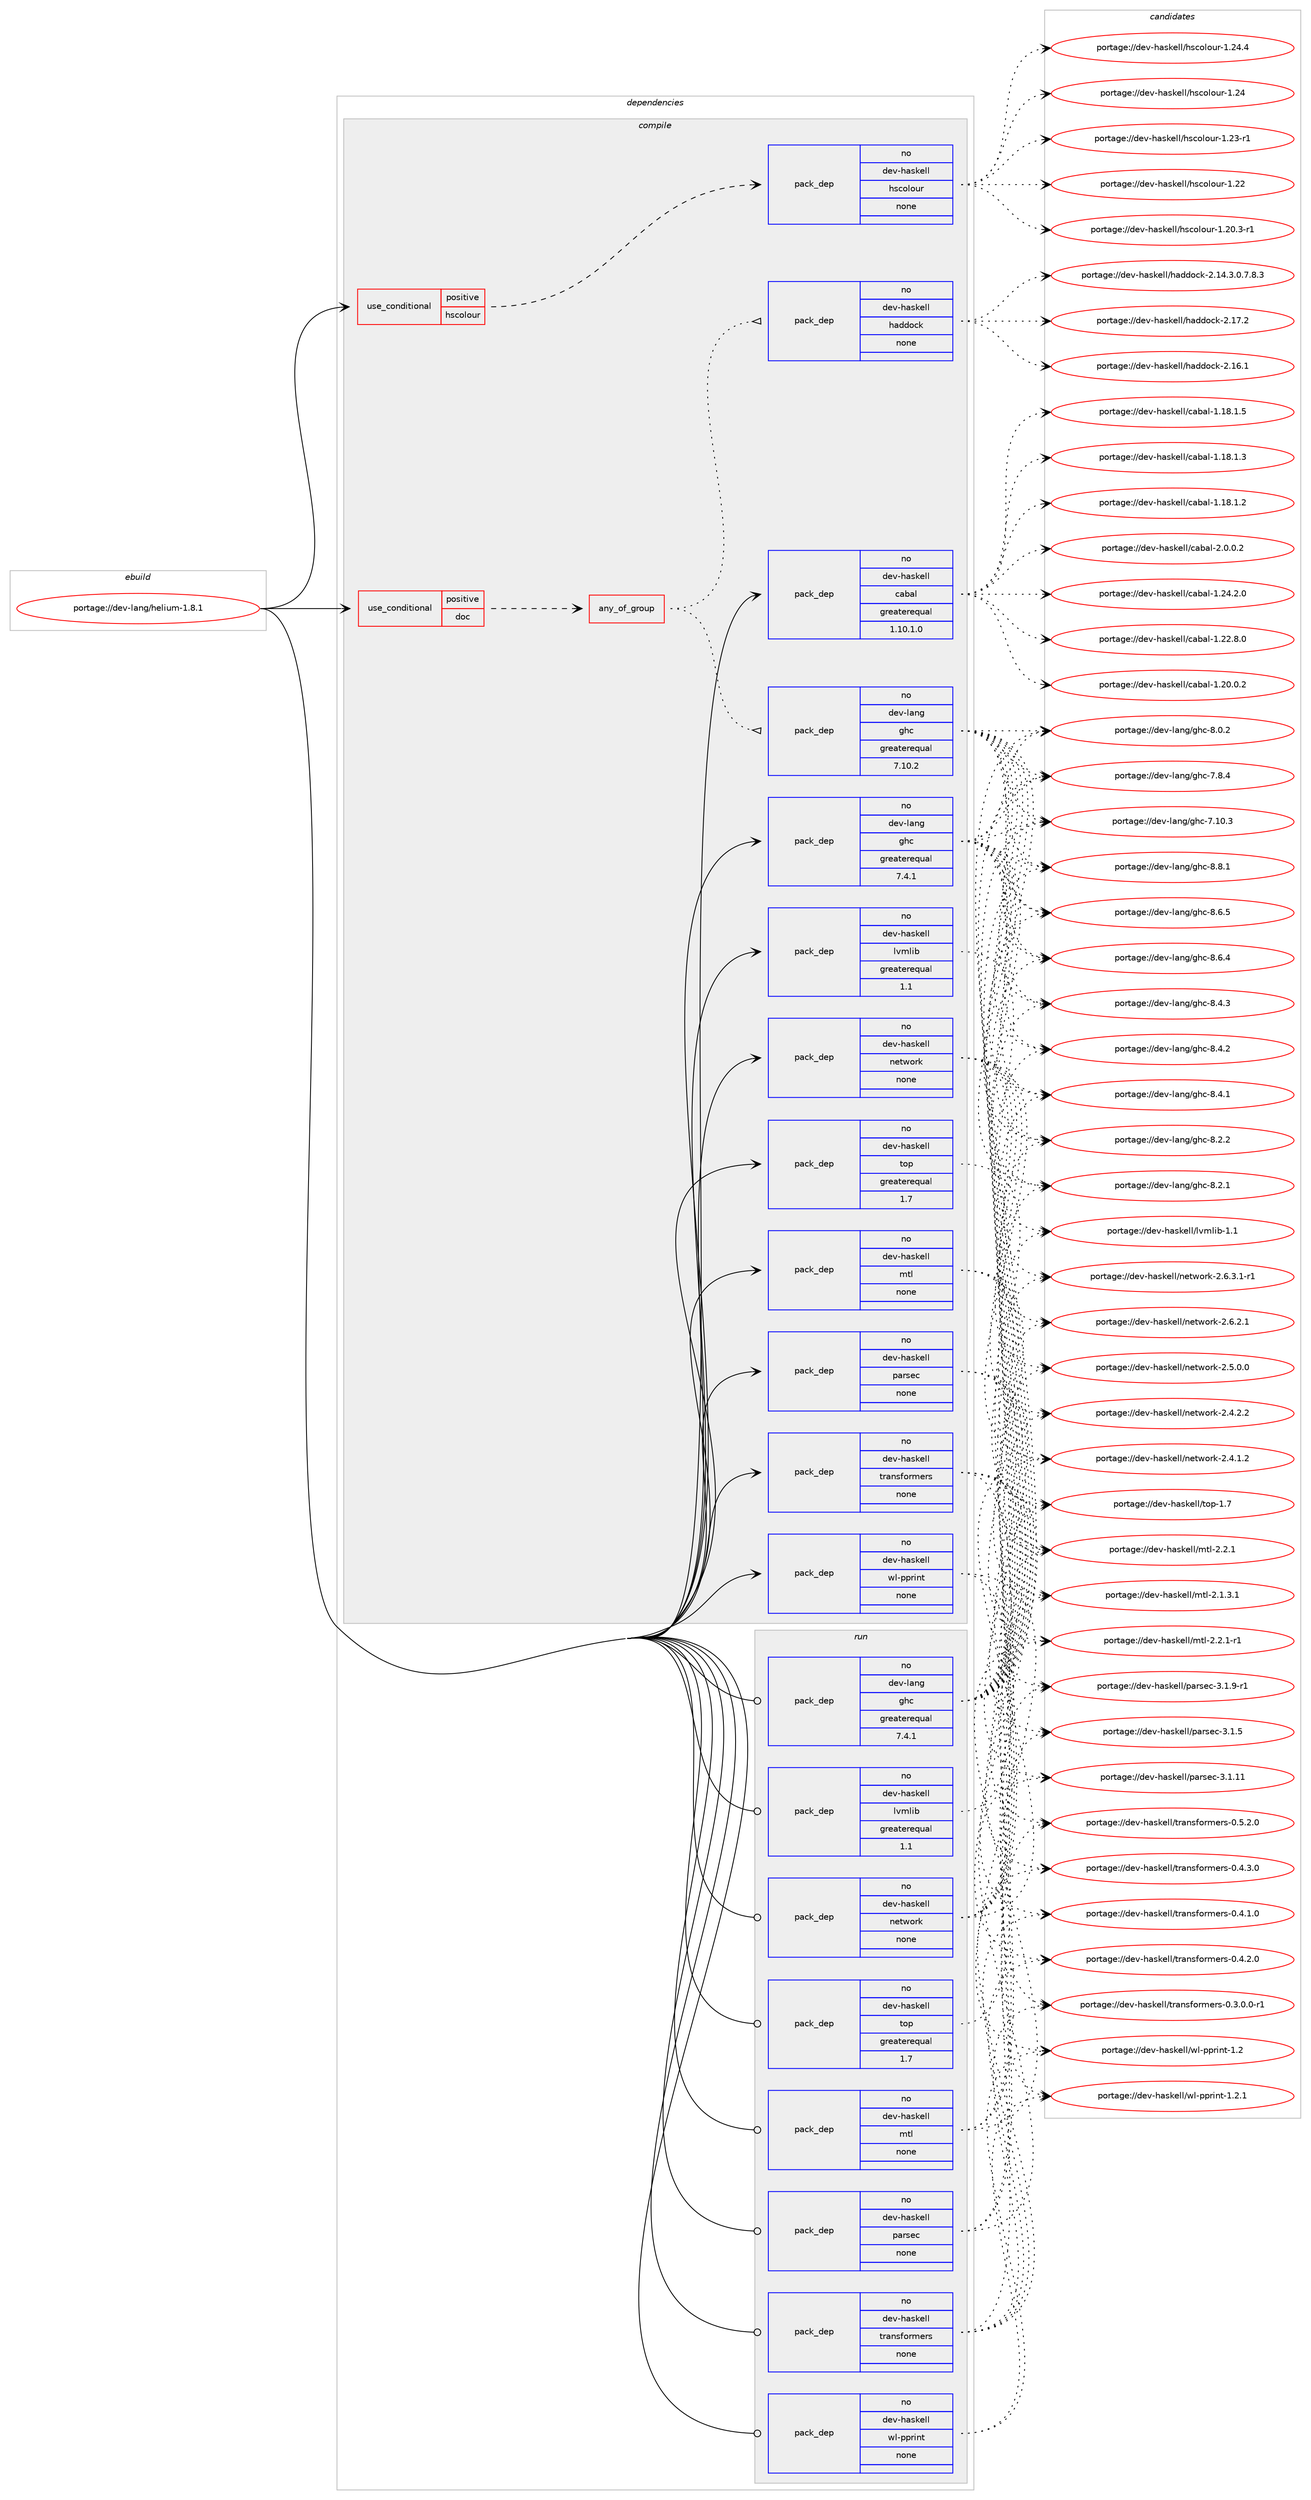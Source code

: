 digraph prolog {

# *************
# Graph options
# *************

newrank=true;
concentrate=true;
compound=true;
graph [rankdir=LR,fontname=Helvetica,fontsize=10,ranksep=1.5];#, ranksep=2.5, nodesep=0.2];
edge  [arrowhead=vee];
node  [fontname=Helvetica,fontsize=10];

# **********
# The ebuild
# **********

subgraph cluster_leftcol {
color=gray;
label=<<i>ebuild</i>>;
id [label="portage://dev-lang/helium-1.8.1", color=red, width=4, href="../dev-lang/helium-1.8.1.svg"];
}

# ****************
# The dependencies
# ****************

subgraph cluster_midcol {
color=gray;
label=<<i>dependencies</i>>;
subgraph cluster_compile {
fillcolor="#eeeeee";
style=filled;
label=<<i>compile</i>>;
subgraph cond128520 {
dependency523264 [label=<<TABLE BORDER="0" CELLBORDER="1" CELLSPACING="0" CELLPADDING="4"><TR><TD ROWSPAN="3" CELLPADDING="10">use_conditional</TD></TR><TR><TD>positive</TD></TR><TR><TD>doc</TD></TR></TABLE>>, shape=none, color=red];
subgraph any5335 {
dependency523265 [label=<<TABLE BORDER="0" CELLBORDER="1" CELLSPACING="0" CELLPADDING="4"><TR><TD CELLPADDING="10">any_of_group</TD></TR></TABLE>>, shape=none, color=red];subgraph pack389172 {
dependency523266 [label=<<TABLE BORDER="0" CELLBORDER="1" CELLSPACING="0" CELLPADDING="4" WIDTH="220"><TR><TD ROWSPAN="6" CELLPADDING="30">pack_dep</TD></TR><TR><TD WIDTH="110">no</TD></TR><TR><TD>dev-haskell</TD></TR><TR><TD>haddock</TD></TR><TR><TD>none</TD></TR><TR><TD></TD></TR></TABLE>>, shape=none, color=blue];
}
dependency523265:e -> dependency523266:w [weight=20,style="dotted",arrowhead="oinv"];
subgraph pack389173 {
dependency523267 [label=<<TABLE BORDER="0" CELLBORDER="1" CELLSPACING="0" CELLPADDING="4" WIDTH="220"><TR><TD ROWSPAN="6" CELLPADDING="30">pack_dep</TD></TR><TR><TD WIDTH="110">no</TD></TR><TR><TD>dev-lang</TD></TR><TR><TD>ghc</TD></TR><TR><TD>greaterequal</TD></TR><TR><TD>7.10.2</TD></TR></TABLE>>, shape=none, color=blue];
}
dependency523265:e -> dependency523267:w [weight=20,style="dotted",arrowhead="oinv"];
}
dependency523264:e -> dependency523265:w [weight=20,style="dashed",arrowhead="vee"];
}
id:e -> dependency523264:w [weight=20,style="solid",arrowhead="vee"];
subgraph cond128521 {
dependency523268 [label=<<TABLE BORDER="0" CELLBORDER="1" CELLSPACING="0" CELLPADDING="4"><TR><TD ROWSPAN="3" CELLPADDING="10">use_conditional</TD></TR><TR><TD>positive</TD></TR><TR><TD>hscolour</TD></TR></TABLE>>, shape=none, color=red];
subgraph pack389174 {
dependency523269 [label=<<TABLE BORDER="0" CELLBORDER="1" CELLSPACING="0" CELLPADDING="4" WIDTH="220"><TR><TD ROWSPAN="6" CELLPADDING="30">pack_dep</TD></TR><TR><TD WIDTH="110">no</TD></TR><TR><TD>dev-haskell</TD></TR><TR><TD>hscolour</TD></TR><TR><TD>none</TD></TR><TR><TD></TD></TR></TABLE>>, shape=none, color=blue];
}
dependency523268:e -> dependency523269:w [weight=20,style="dashed",arrowhead="vee"];
}
id:e -> dependency523268:w [weight=20,style="solid",arrowhead="vee"];
subgraph pack389175 {
dependency523270 [label=<<TABLE BORDER="0" CELLBORDER="1" CELLSPACING="0" CELLPADDING="4" WIDTH="220"><TR><TD ROWSPAN="6" CELLPADDING="30">pack_dep</TD></TR><TR><TD WIDTH="110">no</TD></TR><TR><TD>dev-haskell</TD></TR><TR><TD>cabal</TD></TR><TR><TD>greaterequal</TD></TR><TR><TD>1.10.1.0</TD></TR></TABLE>>, shape=none, color=blue];
}
id:e -> dependency523270:w [weight=20,style="solid",arrowhead="vee"];
subgraph pack389176 {
dependency523271 [label=<<TABLE BORDER="0" CELLBORDER="1" CELLSPACING="0" CELLPADDING="4" WIDTH="220"><TR><TD ROWSPAN="6" CELLPADDING="30">pack_dep</TD></TR><TR><TD WIDTH="110">no</TD></TR><TR><TD>dev-haskell</TD></TR><TR><TD>lvmlib</TD></TR><TR><TD>greaterequal</TD></TR><TR><TD>1.1</TD></TR></TABLE>>, shape=none, color=blue];
}
id:e -> dependency523271:w [weight=20,style="solid",arrowhead="vee"];
subgraph pack389177 {
dependency523272 [label=<<TABLE BORDER="0" CELLBORDER="1" CELLSPACING="0" CELLPADDING="4" WIDTH="220"><TR><TD ROWSPAN="6" CELLPADDING="30">pack_dep</TD></TR><TR><TD WIDTH="110">no</TD></TR><TR><TD>dev-haskell</TD></TR><TR><TD>mtl</TD></TR><TR><TD>none</TD></TR><TR><TD></TD></TR></TABLE>>, shape=none, color=blue];
}
id:e -> dependency523272:w [weight=20,style="solid",arrowhead="vee"];
subgraph pack389178 {
dependency523273 [label=<<TABLE BORDER="0" CELLBORDER="1" CELLSPACING="0" CELLPADDING="4" WIDTH="220"><TR><TD ROWSPAN="6" CELLPADDING="30">pack_dep</TD></TR><TR><TD WIDTH="110">no</TD></TR><TR><TD>dev-haskell</TD></TR><TR><TD>network</TD></TR><TR><TD>none</TD></TR><TR><TD></TD></TR></TABLE>>, shape=none, color=blue];
}
id:e -> dependency523273:w [weight=20,style="solid",arrowhead="vee"];
subgraph pack389179 {
dependency523274 [label=<<TABLE BORDER="0" CELLBORDER="1" CELLSPACING="0" CELLPADDING="4" WIDTH="220"><TR><TD ROWSPAN="6" CELLPADDING="30">pack_dep</TD></TR><TR><TD WIDTH="110">no</TD></TR><TR><TD>dev-haskell</TD></TR><TR><TD>parsec</TD></TR><TR><TD>none</TD></TR><TR><TD></TD></TR></TABLE>>, shape=none, color=blue];
}
id:e -> dependency523274:w [weight=20,style="solid",arrowhead="vee"];
subgraph pack389180 {
dependency523275 [label=<<TABLE BORDER="0" CELLBORDER="1" CELLSPACING="0" CELLPADDING="4" WIDTH="220"><TR><TD ROWSPAN="6" CELLPADDING="30">pack_dep</TD></TR><TR><TD WIDTH="110">no</TD></TR><TR><TD>dev-haskell</TD></TR><TR><TD>top</TD></TR><TR><TD>greaterequal</TD></TR><TR><TD>1.7</TD></TR></TABLE>>, shape=none, color=blue];
}
id:e -> dependency523275:w [weight=20,style="solid",arrowhead="vee"];
subgraph pack389181 {
dependency523276 [label=<<TABLE BORDER="0" CELLBORDER="1" CELLSPACING="0" CELLPADDING="4" WIDTH="220"><TR><TD ROWSPAN="6" CELLPADDING="30">pack_dep</TD></TR><TR><TD WIDTH="110">no</TD></TR><TR><TD>dev-haskell</TD></TR><TR><TD>transformers</TD></TR><TR><TD>none</TD></TR><TR><TD></TD></TR></TABLE>>, shape=none, color=blue];
}
id:e -> dependency523276:w [weight=20,style="solid",arrowhead="vee"];
subgraph pack389182 {
dependency523277 [label=<<TABLE BORDER="0" CELLBORDER="1" CELLSPACING="0" CELLPADDING="4" WIDTH="220"><TR><TD ROWSPAN="6" CELLPADDING="30">pack_dep</TD></TR><TR><TD WIDTH="110">no</TD></TR><TR><TD>dev-haskell</TD></TR><TR><TD>wl-pprint</TD></TR><TR><TD>none</TD></TR><TR><TD></TD></TR></TABLE>>, shape=none, color=blue];
}
id:e -> dependency523277:w [weight=20,style="solid",arrowhead="vee"];
subgraph pack389183 {
dependency523278 [label=<<TABLE BORDER="0" CELLBORDER="1" CELLSPACING="0" CELLPADDING="4" WIDTH="220"><TR><TD ROWSPAN="6" CELLPADDING="30">pack_dep</TD></TR><TR><TD WIDTH="110">no</TD></TR><TR><TD>dev-lang</TD></TR><TR><TD>ghc</TD></TR><TR><TD>greaterequal</TD></TR><TR><TD>7.4.1</TD></TR></TABLE>>, shape=none, color=blue];
}
id:e -> dependency523278:w [weight=20,style="solid",arrowhead="vee"];
}
subgraph cluster_compileandrun {
fillcolor="#eeeeee";
style=filled;
label=<<i>compile and run</i>>;
}
subgraph cluster_run {
fillcolor="#eeeeee";
style=filled;
label=<<i>run</i>>;
subgraph pack389184 {
dependency523279 [label=<<TABLE BORDER="0" CELLBORDER="1" CELLSPACING="0" CELLPADDING="4" WIDTH="220"><TR><TD ROWSPAN="6" CELLPADDING="30">pack_dep</TD></TR><TR><TD WIDTH="110">no</TD></TR><TR><TD>dev-haskell</TD></TR><TR><TD>lvmlib</TD></TR><TR><TD>greaterequal</TD></TR><TR><TD>1.1</TD></TR></TABLE>>, shape=none, color=blue];
}
id:e -> dependency523279:w [weight=20,style="solid",arrowhead="odot"];
subgraph pack389185 {
dependency523280 [label=<<TABLE BORDER="0" CELLBORDER="1" CELLSPACING="0" CELLPADDING="4" WIDTH="220"><TR><TD ROWSPAN="6" CELLPADDING="30">pack_dep</TD></TR><TR><TD WIDTH="110">no</TD></TR><TR><TD>dev-haskell</TD></TR><TR><TD>mtl</TD></TR><TR><TD>none</TD></TR><TR><TD></TD></TR></TABLE>>, shape=none, color=blue];
}
id:e -> dependency523280:w [weight=20,style="solid",arrowhead="odot"];
subgraph pack389186 {
dependency523281 [label=<<TABLE BORDER="0" CELLBORDER="1" CELLSPACING="0" CELLPADDING="4" WIDTH="220"><TR><TD ROWSPAN="6" CELLPADDING="30">pack_dep</TD></TR><TR><TD WIDTH="110">no</TD></TR><TR><TD>dev-haskell</TD></TR><TR><TD>network</TD></TR><TR><TD>none</TD></TR><TR><TD></TD></TR></TABLE>>, shape=none, color=blue];
}
id:e -> dependency523281:w [weight=20,style="solid",arrowhead="odot"];
subgraph pack389187 {
dependency523282 [label=<<TABLE BORDER="0" CELLBORDER="1" CELLSPACING="0" CELLPADDING="4" WIDTH="220"><TR><TD ROWSPAN="6" CELLPADDING="30">pack_dep</TD></TR><TR><TD WIDTH="110">no</TD></TR><TR><TD>dev-haskell</TD></TR><TR><TD>parsec</TD></TR><TR><TD>none</TD></TR><TR><TD></TD></TR></TABLE>>, shape=none, color=blue];
}
id:e -> dependency523282:w [weight=20,style="solid",arrowhead="odot"];
subgraph pack389188 {
dependency523283 [label=<<TABLE BORDER="0" CELLBORDER="1" CELLSPACING="0" CELLPADDING="4" WIDTH="220"><TR><TD ROWSPAN="6" CELLPADDING="30">pack_dep</TD></TR><TR><TD WIDTH="110">no</TD></TR><TR><TD>dev-haskell</TD></TR><TR><TD>top</TD></TR><TR><TD>greaterequal</TD></TR><TR><TD>1.7</TD></TR></TABLE>>, shape=none, color=blue];
}
id:e -> dependency523283:w [weight=20,style="solid",arrowhead="odot"];
subgraph pack389189 {
dependency523284 [label=<<TABLE BORDER="0" CELLBORDER="1" CELLSPACING="0" CELLPADDING="4" WIDTH="220"><TR><TD ROWSPAN="6" CELLPADDING="30">pack_dep</TD></TR><TR><TD WIDTH="110">no</TD></TR><TR><TD>dev-haskell</TD></TR><TR><TD>transformers</TD></TR><TR><TD>none</TD></TR><TR><TD></TD></TR></TABLE>>, shape=none, color=blue];
}
id:e -> dependency523284:w [weight=20,style="solid",arrowhead="odot"];
subgraph pack389190 {
dependency523285 [label=<<TABLE BORDER="0" CELLBORDER="1" CELLSPACING="0" CELLPADDING="4" WIDTH="220"><TR><TD ROWSPAN="6" CELLPADDING="30">pack_dep</TD></TR><TR><TD WIDTH="110">no</TD></TR><TR><TD>dev-haskell</TD></TR><TR><TD>wl-pprint</TD></TR><TR><TD>none</TD></TR><TR><TD></TD></TR></TABLE>>, shape=none, color=blue];
}
id:e -> dependency523285:w [weight=20,style="solid",arrowhead="odot"];
subgraph pack389191 {
dependency523286 [label=<<TABLE BORDER="0" CELLBORDER="1" CELLSPACING="0" CELLPADDING="4" WIDTH="220"><TR><TD ROWSPAN="6" CELLPADDING="30">pack_dep</TD></TR><TR><TD WIDTH="110">no</TD></TR><TR><TD>dev-lang</TD></TR><TR><TD>ghc</TD></TR><TR><TD>greaterequal</TD></TR><TR><TD>7.4.1</TD></TR></TABLE>>, shape=none, color=blue];
}
id:e -> dependency523286:w [weight=20,style="solid",arrowhead="odot"];
}
}

# **************
# The candidates
# **************

subgraph cluster_choices {
rank=same;
color=gray;
label=<<i>candidates</i>>;

subgraph choice389172 {
color=black;
nodesep=1;
choice100101118451049711510710110810847104971001001119910745504649554650 [label="portage://dev-haskell/haddock-2.17.2", color=red, width=4,href="../dev-haskell/haddock-2.17.2.svg"];
choice100101118451049711510710110810847104971001001119910745504649544649 [label="portage://dev-haskell/haddock-2.16.1", color=red, width=4,href="../dev-haskell/haddock-2.16.1.svg"];
choice1001011184510497115107101108108471049710010011199107455046495246514648465546564651 [label="portage://dev-haskell/haddock-2.14.3.0.7.8.3", color=red, width=4,href="../dev-haskell/haddock-2.14.3.0.7.8.3.svg"];
dependency523266:e -> choice100101118451049711510710110810847104971001001119910745504649554650:w [style=dotted,weight="100"];
dependency523266:e -> choice100101118451049711510710110810847104971001001119910745504649544649:w [style=dotted,weight="100"];
dependency523266:e -> choice1001011184510497115107101108108471049710010011199107455046495246514648465546564651:w [style=dotted,weight="100"];
}
subgraph choice389173 {
color=black;
nodesep=1;
choice10010111845108971101034710310499455646564649 [label="portage://dev-lang/ghc-8.8.1", color=red, width=4,href="../dev-lang/ghc-8.8.1.svg"];
choice10010111845108971101034710310499455646544653 [label="portage://dev-lang/ghc-8.6.5", color=red, width=4,href="../dev-lang/ghc-8.6.5.svg"];
choice10010111845108971101034710310499455646544652 [label="portage://dev-lang/ghc-8.6.4", color=red, width=4,href="../dev-lang/ghc-8.6.4.svg"];
choice10010111845108971101034710310499455646524651 [label="portage://dev-lang/ghc-8.4.3", color=red, width=4,href="../dev-lang/ghc-8.4.3.svg"];
choice10010111845108971101034710310499455646524650 [label="portage://dev-lang/ghc-8.4.2", color=red, width=4,href="../dev-lang/ghc-8.4.2.svg"];
choice10010111845108971101034710310499455646524649 [label="portage://dev-lang/ghc-8.4.1", color=red, width=4,href="../dev-lang/ghc-8.4.1.svg"];
choice10010111845108971101034710310499455646504650 [label="portage://dev-lang/ghc-8.2.2", color=red, width=4,href="../dev-lang/ghc-8.2.2.svg"];
choice10010111845108971101034710310499455646504649 [label="portage://dev-lang/ghc-8.2.1", color=red, width=4,href="../dev-lang/ghc-8.2.1.svg"];
choice10010111845108971101034710310499455646484650 [label="portage://dev-lang/ghc-8.0.2", color=red, width=4,href="../dev-lang/ghc-8.0.2.svg"];
choice10010111845108971101034710310499455546564652 [label="portage://dev-lang/ghc-7.8.4", color=red, width=4,href="../dev-lang/ghc-7.8.4.svg"];
choice1001011184510897110103471031049945554649484651 [label="portage://dev-lang/ghc-7.10.3", color=red, width=4,href="../dev-lang/ghc-7.10.3.svg"];
dependency523267:e -> choice10010111845108971101034710310499455646564649:w [style=dotted,weight="100"];
dependency523267:e -> choice10010111845108971101034710310499455646544653:w [style=dotted,weight="100"];
dependency523267:e -> choice10010111845108971101034710310499455646544652:w [style=dotted,weight="100"];
dependency523267:e -> choice10010111845108971101034710310499455646524651:w [style=dotted,weight="100"];
dependency523267:e -> choice10010111845108971101034710310499455646524650:w [style=dotted,weight="100"];
dependency523267:e -> choice10010111845108971101034710310499455646524649:w [style=dotted,weight="100"];
dependency523267:e -> choice10010111845108971101034710310499455646504650:w [style=dotted,weight="100"];
dependency523267:e -> choice10010111845108971101034710310499455646504649:w [style=dotted,weight="100"];
dependency523267:e -> choice10010111845108971101034710310499455646484650:w [style=dotted,weight="100"];
dependency523267:e -> choice10010111845108971101034710310499455546564652:w [style=dotted,weight="100"];
dependency523267:e -> choice1001011184510897110103471031049945554649484651:w [style=dotted,weight="100"];
}
subgraph choice389174 {
color=black;
nodesep=1;
choice1001011184510497115107101108108471041159911110811111711445494650524652 [label="portage://dev-haskell/hscolour-1.24.4", color=red, width=4,href="../dev-haskell/hscolour-1.24.4.svg"];
choice100101118451049711510710110810847104115991111081111171144549465052 [label="portage://dev-haskell/hscolour-1.24", color=red, width=4,href="../dev-haskell/hscolour-1.24.svg"];
choice1001011184510497115107101108108471041159911110811111711445494650514511449 [label="portage://dev-haskell/hscolour-1.23-r1", color=red, width=4,href="../dev-haskell/hscolour-1.23-r1.svg"];
choice100101118451049711510710110810847104115991111081111171144549465050 [label="portage://dev-haskell/hscolour-1.22", color=red, width=4,href="../dev-haskell/hscolour-1.22.svg"];
choice10010111845104971151071011081084710411599111108111117114454946504846514511449 [label="portage://dev-haskell/hscolour-1.20.3-r1", color=red, width=4,href="../dev-haskell/hscolour-1.20.3-r1.svg"];
dependency523269:e -> choice1001011184510497115107101108108471041159911110811111711445494650524652:w [style=dotted,weight="100"];
dependency523269:e -> choice100101118451049711510710110810847104115991111081111171144549465052:w [style=dotted,weight="100"];
dependency523269:e -> choice1001011184510497115107101108108471041159911110811111711445494650514511449:w [style=dotted,weight="100"];
dependency523269:e -> choice100101118451049711510710110810847104115991111081111171144549465050:w [style=dotted,weight="100"];
dependency523269:e -> choice10010111845104971151071011081084710411599111108111117114454946504846514511449:w [style=dotted,weight="100"];
}
subgraph choice389175 {
color=black;
nodesep=1;
choice100101118451049711510710110810847999798971084550464846484650 [label="portage://dev-haskell/cabal-2.0.0.2", color=red, width=4,href="../dev-haskell/cabal-2.0.0.2.svg"];
choice10010111845104971151071011081084799979897108454946505246504648 [label="portage://dev-haskell/cabal-1.24.2.0", color=red, width=4,href="../dev-haskell/cabal-1.24.2.0.svg"];
choice10010111845104971151071011081084799979897108454946505046564648 [label="portage://dev-haskell/cabal-1.22.8.0", color=red, width=4,href="../dev-haskell/cabal-1.22.8.0.svg"];
choice10010111845104971151071011081084799979897108454946504846484650 [label="portage://dev-haskell/cabal-1.20.0.2", color=red, width=4,href="../dev-haskell/cabal-1.20.0.2.svg"];
choice10010111845104971151071011081084799979897108454946495646494653 [label="portage://dev-haskell/cabal-1.18.1.5", color=red, width=4,href="../dev-haskell/cabal-1.18.1.5.svg"];
choice10010111845104971151071011081084799979897108454946495646494651 [label="portage://dev-haskell/cabal-1.18.1.3", color=red, width=4,href="../dev-haskell/cabal-1.18.1.3.svg"];
choice10010111845104971151071011081084799979897108454946495646494650 [label="portage://dev-haskell/cabal-1.18.1.2", color=red, width=4,href="../dev-haskell/cabal-1.18.1.2.svg"];
dependency523270:e -> choice100101118451049711510710110810847999798971084550464846484650:w [style=dotted,weight="100"];
dependency523270:e -> choice10010111845104971151071011081084799979897108454946505246504648:w [style=dotted,weight="100"];
dependency523270:e -> choice10010111845104971151071011081084799979897108454946505046564648:w [style=dotted,weight="100"];
dependency523270:e -> choice10010111845104971151071011081084799979897108454946504846484650:w [style=dotted,weight="100"];
dependency523270:e -> choice10010111845104971151071011081084799979897108454946495646494653:w [style=dotted,weight="100"];
dependency523270:e -> choice10010111845104971151071011081084799979897108454946495646494651:w [style=dotted,weight="100"];
dependency523270:e -> choice10010111845104971151071011081084799979897108454946495646494650:w [style=dotted,weight="100"];
}
subgraph choice389176 {
color=black;
nodesep=1;
choice1001011184510497115107101108108471081181091081059845494649 [label="portage://dev-haskell/lvmlib-1.1", color=red, width=4,href="../dev-haskell/lvmlib-1.1.svg"];
dependency523271:e -> choice1001011184510497115107101108108471081181091081059845494649:w [style=dotted,weight="100"];
}
subgraph choice389177 {
color=black;
nodesep=1;
choice1001011184510497115107101108108471091161084550465046494511449 [label="portage://dev-haskell/mtl-2.2.1-r1", color=red, width=4,href="../dev-haskell/mtl-2.2.1-r1.svg"];
choice100101118451049711510710110810847109116108455046504649 [label="portage://dev-haskell/mtl-2.2.1", color=red, width=4,href="../dev-haskell/mtl-2.2.1.svg"];
choice1001011184510497115107101108108471091161084550464946514649 [label="portage://dev-haskell/mtl-2.1.3.1", color=red, width=4,href="../dev-haskell/mtl-2.1.3.1.svg"];
dependency523272:e -> choice1001011184510497115107101108108471091161084550465046494511449:w [style=dotted,weight="100"];
dependency523272:e -> choice100101118451049711510710110810847109116108455046504649:w [style=dotted,weight="100"];
dependency523272:e -> choice1001011184510497115107101108108471091161084550464946514649:w [style=dotted,weight="100"];
}
subgraph choice389178 {
color=black;
nodesep=1;
choice10010111845104971151071011081084711010111611911111410745504654465146494511449 [label="portage://dev-haskell/network-2.6.3.1-r1", color=red, width=4,href="../dev-haskell/network-2.6.3.1-r1.svg"];
choice1001011184510497115107101108108471101011161191111141074550465446504649 [label="portage://dev-haskell/network-2.6.2.1", color=red, width=4,href="../dev-haskell/network-2.6.2.1.svg"];
choice1001011184510497115107101108108471101011161191111141074550465346484648 [label="portage://dev-haskell/network-2.5.0.0", color=red, width=4,href="../dev-haskell/network-2.5.0.0.svg"];
choice1001011184510497115107101108108471101011161191111141074550465246504650 [label="portage://dev-haskell/network-2.4.2.2", color=red, width=4,href="../dev-haskell/network-2.4.2.2.svg"];
choice1001011184510497115107101108108471101011161191111141074550465246494650 [label="portage://dev-haskell/network-2.4.1.2", color=red, width=4,href="../dev-haskell/network-2.4.1.2.svg"];
dependency523273:e -> choice10010111845104971151071011081084711010111611911111410745504654465146494511449:w [style=dotted,weight="100"];
dependency523273:e -> choice1001011184510497115107101108108471101011161191111141074550465446504649:w [style=dotted,weight="100"];
dependency523273:e -> choice1001011184510497115107101108108471101011161191111141074550465346484648:w [style=dotted,weight="100"];
dependency523273:e -> choice1001011184510497115107101108108471101011161191111141074550465246504650:w [style=dotted,weight="100"];
dependency523273:e -> choice1001011184510497115107101108108471101011161191111141074550465246494650:w [style=dotted,weight="100"];
}
subgraph choice389179 {
color=black;
nodesep=1;
choice10010111845104971151071011081084711297114115101994551464946574511449 [label="portage://dev-haskell/parsec-3.1.9-r1", color=red, width=4,href="../dev-haskell/parsec-3.1.9-r1.svg"];
choice1001011184510497115107101108108471129711411510199455146494653 [label="portage://dev-haskell/parsec-3.1.5", color=red, width=4,href="../dev-haskell/parsec-3.1.5.svg"];
choice100101118451049711510710110810847112971141151019945514649464949 [label="portage://dev-haskell/parsec-3.1.11", color=red, width=4,href="../dev-haskell/parsec-3.1.11.svg"];
dependency523274:e -> choice10010111845104971151071011081084711297114115101994551464946574511449:w [style=dotted,weight="100"];
dependency523274:e -> choice1001011184510497115107101108108471129711411510199455146494653:w [style=dotted,weight="100"];
dependency523274:e -> choice100101118451049711510710110810847112971141151019945514649464949:w [style=dotted,weight="100"];
}
subgraph choice389180 {
color=black;
nodesep=1;
choice10010111845104971151071011081084711611111245494655 [label="portage://dev-haskell/top-1.7", color=red, width=4,href="../dev-haskell/top-1.7.svg"];
dependency523275:e -> choice10010111845104971151071011081084711611111245494655:w [style=dotted,weight="100"];
}
subgraph choice389181 {
color=black;
nodesep=1;
choice100101118451049711510710110810847116114971101151021111141091011141154548465346504648 [label="portage://dev-haskell/transformers-0.5.2.0", color=red, width=4,href="../dev-haskell/transformers-0.5.2.0.svg"];
choice100101118451049711510710110810847116114971101151021111141091011141154548465246514648 [label="portage://dev-haskell/transformers-0.4.3.0", color=red, width=4,href="../dev-haskell/transformers-0.4.3.0.svg"];
choice100101118451049711510710110810847116114971101151021111141091011141154548465246504648 [label="portage://dev-haskell/transformers-0.4.2.0", color=red, width=4,href="../dev-haskell/transformers-0.4.2.0.svg"];
choice100101118451049711510710110810847116114971101151021111141091011141154548465246494648 [label="portage://dev-haskell/transformers-0.4.1.0", color=red, width=4,href="../dev-haskell/transformers-0.4.1.0.svg"];
choice1001011184510497115107101108108471161149711011510211111410910111411545484651464846484511449 [label="portage://dev-haskell/transformers-0.3.0.0-r1", color=red, width=4,href="../dev-haskell/transformers-0.3.0.0-r1.svg"];
dependency523276:e -> choice100101118451049711510710110810847116114971101151021111141091011141154548465346504648:w [style=dotted,weight="100"];
dependency523276:e -> choice100101118451049711510710110810847116114971101151021111141091011141154548465246514648:w [style=dotted,weight="100"];
dependency523276:e -> choice100101118451049711510710110810847116114971101151021111141091011141154548465246504648:w [style=dotted,weight="100"];
dependency523276:e -> choice100101118451049711510710110810847116114971101151021111141091011141154548465246494648:w [style=dotted,weight="100"];
dependency523276:e -> choice1001011184510497115107101108108471161149711011510211111410910111411545484651464846484511449:w [style=dotted,weight="100"];
}
subgraph choice389182 {
color=black;
nodesep=1;
choice10010111845104971151071011081084711910845112112114105110116454946504649 [label="portage://dev-haskell/wl-pprint-1.2.1", color=red, width=4,href="../dev-haskell/wl-pprint-1.2.1.svg"];
choice1001011184510497115107101108108471191084511211211410511011645494650 [label="portage://dev-haskell/wl-pprint-1.2", color=red, width=4,href="../dev-haskell/wl-pprint-1.2.svg"];
dependency523277:e -> choice10010111845104971151071011081084711910845112112114105110116454946504649:w [style=dotted,weight="100"];
dependency523277:e -> choice1001011184510497115107101108108471191084511211211410511011645494650:w [style=dotted,weight="100"];
}
subgraph choice389183 {
color=black;
nodesep=1;
choice10010111845108971101034710310499455646564649 [label="portage://dev-lang/ghc-8.8.1", color=red, width=4,href="../dev-lang/ghc-8.8.1.svg"];
choice10010111845108971101034710310499455646544653 [label="portage://dev-lang/ghc-8.6.5", color=red, width=4,href="../dev-lang/ghc-8.6.5.svg"];
choice10010111845108971101034710310499455646544652 [label="portage://dev-lang/ghc-8.6.4", color=red, width=4,href="../dev-lang/ghc-8.6.4.svg"];
choice10010111845108971101034710310499455646524651 [label="portage://dev-lang/ghc-8.4.3", color=red, width=4,href="../dev-lang/ghc-8.4.3.svg"];
choice10010111845108971101034710310499455646524650 [label="portage://dev-lang/ghc-8.4.2", color=red, width=4,href="../dev-lang/ghc-8.4.2.svg"];
choice10010111845108971101034710310499455646524649 [label="portage://dev-lang/ghc-8.4.1", color=red, width=4,href="../dev-lang/ghc-8.4.1.svg"];
choice10010111845108971101034710310499455646504650 [label="portage://dev-lang/ghc-8.2.2", color=red, width=4,href="../dev-lang/ghc-8.2.2.svg"];
choice10010111845108971101034710310499455646504649 [label="portage://dev-lang/ghc-8.2.1", color=red, width=4,href="../dev-lang/ghc-8.2.1.svg"];
choice10010111845108971101034710310499455646484650 [label="portage://dev-lang/ghc-8.0.2", color=red, width=4,href="../dev-lang/ghc-8.0.2.svg"];
choice10010111845108971101034710310499455546564652 [label="portage://dev-lang/ghc-7.8.4", color=red, width=4,href="../dev-lang/ghc-7.8.4.svg"];
choice1001011184510897110103471031049945554649484651 [label="portage://dev-lang/ghc-7.10.3", color=red, width=4,href="../dev-lang/ghc-7.10.3.svg"];
dependency523278:e -> choice10010111845108971101034710310499455646564649:w [style=dotted,weight="100"];
dependency523278:e -> choice10010111845108971101034710310499455646544653:w [style=dotted,weight="100"];
dependency523278:e -> choice10010111845108971101034710310499455646544652:w [style=dotted,weight="100"];
dependency523278:e -> choice10010111845108971101034710310499455646524651:w [style=dotted,weight="100"];
dependency523278:e -> choice10010111845108971101034710310499455646524650:w [style=dotted,weight="100"];
dependency523278:e -> choice10010111845108971101034710310499455646524649:w [style=dotted,weight="100"];
dependency523278:e -> choice10010111845108971101034710310499455646504650:w [style=dotted,weight="100"];
dependency523278:e -> choice10010111845108971101034710310499455646504649:w [style=dotted,weight="100"];
dependency523278:e -> choice10010111845108971101034710310499455646484650:w [style=dotted,weight="100"];
dependency523278:e -> choice10010111845108971101034710310499455546564652:w [style=dotted,weight="100"];
dependency523278:e -> choice1001011184510897110103471031049945554649484651:w [style=dotted,weight="100"];
}
subgraph choice389184 {
color=black;
nodesep=1;
choice1001011184510497115107101108108471081181091081059845494649 [label="portage://dev-haskell/lvmlib-1.1", color=red, width=4,href="../dev-haskell/lvmlib-1.1.svg"];
dependency523279:e -> choice1001011184510497115107101108108471081181091081059845494649:w [style=dotted,weight="100"];
}
subgraph choice389185 {
color=black;
nodesep=1;
choice1001011184510497115107101108108471091161084550465046494511449 [label="portage://dev-haskell/mtl-2.2.1-r1", color=red, width=4,href="../dev-haskell/mtl-2.2.1-r1.svg"];
choice100101118451049711510710110810847109116108455046504649 [label="portage://dev-haskell/mtl-2.2.1", color=red, width=4,href="../dev-haskell/mtl-2.2.1.svg"];
choice1001011184510497115107101108108471091161084550464946514649 [label="portage://dev-haskell/mtl-2.1.3.1", color=red, width=4,href="../dev-haskell/mtl-2.1.3.1.svg"];
dependency523280:e -> choice1001011184510497115107101108108471091161084550465046494511449:w [style=dotted,weight="100"];
dependency523280:e -> choice100101118451049711510710110810847109116108455046504649:w [style=dotted,weight="100"];
dependency523280:e -> choice1001011184510497115107101108108471091161084550464946514649:w [style=dotted,weight="100"];
}
subgraph choice389186 {
color=black;
nodesep=1;
choice10010111845104971151071011081084711010111611911111410745504654465146494511449 [label="portage://dev-haskell/network-2.6.3.1-r1", color=red, width=4,href="../dev-haskell/network-2.6.3.1-r1.svg"];
choice1001011184510497115107101108108471101011161191111141074550465446504649 [label="portage://dev-haskell/network-2.6.2.1", color=red, width=4,href="../dev-haskell/network-2.6.2.1.svg"];
choice1001011184510497115107101108108471101011161191111141074550465346484648 [label="portage://dev-haskell/network-2.5.0.0", color=red, width=4,href="../dev-haskell/network-2.5.0.0.svg"];
choice1001011184510497115107101108108471101011161191111141074550465246504650 [label="portage://dev-haskell/network-2.4.2.2", color=red, width=4,href="../dev-haskell/network-2.4.2.2.svg"];
choice1001011184510497115107101108108471101011161191111141074550465246494650 [label="portage://dev-haskell/network-2.4.1.2", color=red, width=4,href="../dev-haskell/network-2.4.1.2.svg"];
dependency523281:e -> choice10010111845104971151071011081084711010111611911111410745504654465146494511449:w [style=dotted,weight="100"];
dependency523281:e -> choice1001011184510497115107101108108471101011161191111141074550465446504649:w [style=dotted,weight="100"];
dependency523281:e -> choice1001011184510497115107101108108471101011161191111141074550465346484648:w [style=dotted,weight="100"];
dependency523281:e -> choice1001011184510497115107101108108471101011161191111141074550465246504650:w [style=dotted,weight="100"];
dependency523281:e -> choice1001011184510497115107101108108471101011161191111141074550465246494650:w [style=dotted,weight="100"];
}
subgraph choice389187 {
color=black;
nodesep=1;
choice10010111845104971151071011081084711297114115101994551464946574511449 [label="portage://dev-haskell/parsec-3.1.9-r1", color=red, width=4,href="../dev-haskell/parsec-3.1.9-r1.svg"];
choice1001011184510497115107101108108471129711411510199455146494653 [label="portage://dev-haskell/parsec-3.1.5", color=red, width=4,href="../dev-haskell/parsec-3.1.5.svg"];
choice100101118451049711510710110810847112971141151019945514649464949 [label="portage://dev-haskell/parsec-3.1.11", color=red, width=4,href="../dev-haskell/parsec-3.1.11.svg"];
dependency523282:e -> choice10010111845104971151071011081084711297114115101994551464946574511449:w [style=dotted,weight="100"];
dependency523282:e -> choice1001011184510497115107101108108471129711411510199455146494653:w [style=dotted,weight="100"];
dependency523282:e -> choice100101118451049711510710110810847112971141151019945514649464949:w [style=dotted,weight="100"];
}
subgraph choice389188 {
color=black;
nodesep=1;
choice10010111845104971151071011081084711611111245494655 [label="portage://dev-haskell/top-1.7", color=red, width=4,href="../dev-haskell/top-1.7.svg"];
dependency523283:e -> choice10010111845104971151071011081084711611111245494655:w [style=dotted,weight="100"];
}
subgraph choice389189 {
color=black;
nodesep=1;
choice100101118451049711510710110810847116114971101151021111141091011141154548465346504648 [label="portage://dev-haskell/transformers-0.5.2.0", color=red, width=4,href="../dev-haskell/transformers-0.5.2.0.svg"];
choice100101118451049711510710110810847116114971101151021111141091011141154548465246514648 [label="portage://dev-haskell/transformers-0.4.3.0", color=red, width=4,href="../dev-haskell/transformers-0.4.3.0.svg"];
choice100101118451049711510710110810847116114971101151021111141091011141154548465246504648 [label="portage://dev-haskell/transformers-0.4.2.0", color=red, width=4,href="../dev-haskell/transformers-0.4.2.0.svg"];
choice100101118451049711510710110810847116114971101151021111141091011141154548465246494648 [label="portage://dev-haskell/transformers-0.4.1.0", color=red, width=4,href="../dev-haskell/transformers-0.4.1.0.svg"];
choice1001011184510497115107101108108471161149711011510211111410910111411545484651464846484511449 [label="portage://dev-haskell/transformers-0.3.0.0-r1", color=red, width=4,href="../dev-haskell/transformers-0.3.0.0-r1.svg"];
dependency523284:e -> choice100101118451049711510710110810847116114971101151021111141091011141154548465346504648:w [style=dotted,weight="100"];
dependency523284:e -> choice100101118451049711510710110810847116114971101151021111141091011141154548465246514648:w [style=dotted,weight="100"];
dependency523284:e -> choice100101118451049711510710110810847116114971101151021111141091011141154548465246504648:w [style=dotted,weight="100"];
dependency523284:e -> choice100101118451049711510710110810847116114971101151021111141091011141154548465246494648:w [style=dotted,weight="100"];
dependency523284:e -> choice1001011184510497115107101108108471161149711011510211111410910111411545484651464846484511449:w [style=dotted,weight="100"];
}
subgraph choice389190 {
color=black;
nodesep=1;
choice10010111845104971151071011081084711910845112112114105110116454946504649 [label="portage://dev-haskell/wl-pprint-1.2.1", color=red, width=4,href="../dev-haskell/wl-pprint-1.2.1.svg"];
choice1001011184510497115107101108108471191084511211211410511011645494650 [label="portage://dev-haskell/wl-pprint-1.2", color=red, width=4,href="../dev-haskell/wl-pprint-1.2.svg"];
dependency523285:e -> choice10010111845104971151071011081084711910845112112114105110116454946504649:w [style=dotted,weight="100"];
dependency523285:e -> choice1001011184510497115107101108108471191084511211211410511011645494650:w [style=dotted,weight="100"];
}
subgraph choice389191 {
color=black;
nodesep=1;
choice10010111845108971101034710310499455646564649 [label="portage://dev-lang/ghc-8.8.1", color=red, width=4,href="../dev-lang/ghc-8.8.1.svg"];
choice10010111845108971101034710310499455646544653 [label="portage://dev-lang/ghc-8.6.5", color=red, width=4,href="../dev-lang/ghc-8.6.5.svg"];
choice10010111845108971101034710310499455646544652 [label="portage://dev-lang/ghc-8.6.4", color=red, width=4,href="../dev-lang/ghc-8.6.4.svg"];
choice10010111845108971101034710310499455646524651 [label="portage://dev-lang/ghc-8.4.3", color=red, width=4,href="../dev-lang/ghc-8.4.3.svg"];
choice10010111845108971101034710310499455646524650 [label="portage://dev-lang/ghc-8.4.2", color=red, width=4,href="../dev-lang/ghc-8.4.2.svg"];
choice10010111845108971101034710310499455646524649 [label="portage://dev-lang/ghc-8.4.1", color=red, width=4,href="../dev-lang/ghc-8.4.1.svg"];
choice10010111845108971101034710310499455646504650 [label="portage://dev-lang/ghc-8.2.2", color=red, width=4,href="../dev-lang/ghc-8.2.2.svg"];
choice10010111845108971101034710310499455646504649 [label="portage://dev-lang/ghc-8.2.1", color=red, width=4,href="../dev-lang/ghc-8.2.1.svg"];
choice10010111845108971101034710310499455646484650 [label="portage://dev-lang/ghc-8.0.2", color=red, width=4,href="../dev-lang/ghc-8.0.2.svg"];
choice10010111845108971101034710310499455546564652 [label="portage://dev-lang/ghc-7.8.4", color=red, width=4,href="../dev-lang/ghc-7.8.4.svg"];
choice1001011184510897110103471031049945554649484651 [label="portage://dev-lang/ghc-7.10.3", color=red, width=4,href="../dev-lang/ghc-7.10.3.svg"];
dependency523286:e -> choice10010111845108971101034710310499455646564649:w [style=dotted,weight="100"];
dependency523286:e -> choice10010111845108971101034710310499455646544653:w [style=dotted,weight="100"];
dependency523286:e -> choice10010111845108971101034710310499455646544652:w [style=dotted,weight="100"];
dependency523286:e -> choice10010111845108971101034710310499455646524651:w [style=dotted,weight="100"];
dependency523286:e -> choice10010111845108971101034710310499455646524650:w [style=dotted,weight="100"];
dependency523286:e -> choice10010111845108971101034710310499455646524649:w [style=dotted,weight="100"];
dependency523286:e -> choice10010111845108971101034710310499455646504650:w [style=dotted,weight="100"];
dependency523286:e -> choice10010111845108971101034710310499455646504649:w [style=dotted,weight="100"];
dependency523286:e -> choice10010111845108971101034710310499455646484650:w [style=dotted,weight="100"];
dependency523286:e -> choice10010111845108971101034710310499455546564652:w [style=dotted,weight="100"];
dependency523286:e -> choice1001011184510897110103471031049945554649484651:w [style=dotted,weight="100"];
}
}

}
